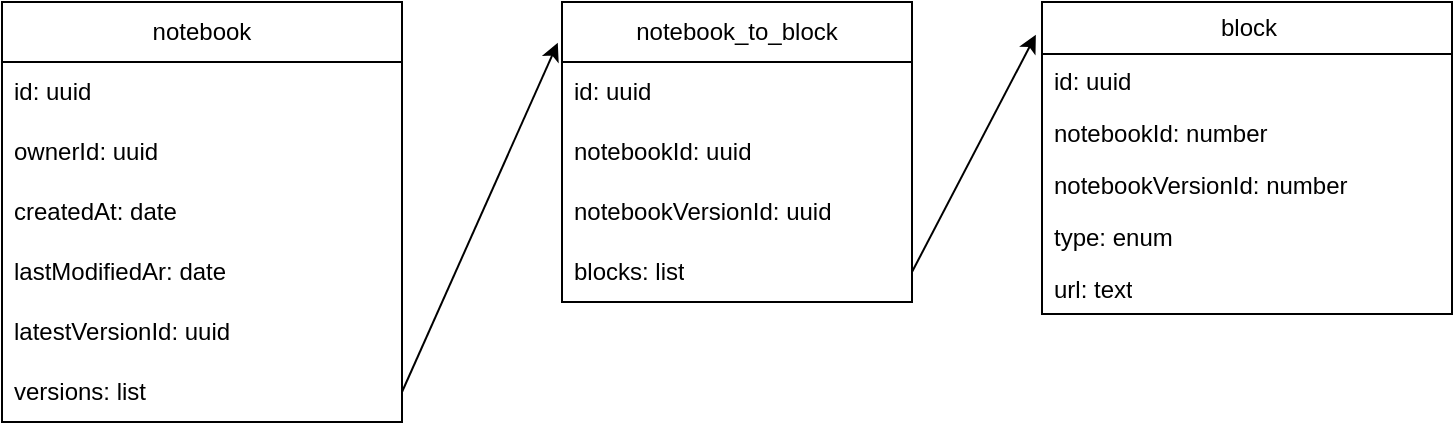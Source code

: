 <mxfile>
    <diagram id="gMmCBs-vi0x17Ax_8i2r" name="Page-1">
        <mxGraphModel dx="1024" dy="1166" grid="1" gridSize="10" guides="1" tooltips="1" connect="1" arrows="1" fold="1" page="1" pageScale="1" pageWidth="850" pageHeight="1100" math="0" shadow="0">
            <root>
                <mxCell id="0"/>
                <mxCell id="1" parent="0"/>
                <mxCell id="2" value="notebook" style="swimlane;fontStyle=0;childLayout=stackLayout;horizontal=1;startSize=30;horizontalStack=0;resizeParent=1;resizeParentMax=0;resizeLast=0;collapsible=1;marginBottom=0;whiteSpace=wrap;html=1;" parent="1" vertex="1">
                    <mxGeometry x="60" y="40" width="200" height="210" as="geometry"/>
                </mxCell>
                <mxCell id="3" value="id: uuid" style="text;strokeColor=none;fillColor=none;align=left;verticalAlign=middle;spacingLeft=4;spacingRight=4;overflow=hidden;points=[[0,0.5],[1,0.5]];portConstraint=eastwest;rotatable=0;whiteSpace=wrap;html=1;" parent="2" vertex="1">
                    <mxGeometry y="30" width="200" height="30" as="geometry"/>
                </mxCell>
                <mxCell id="113" value="ownerId: uuid" style="text;strokeColor=none;fillColor=none;align=left;verticalAlign=middle;spacingLeft=4;spacingRight=4;overflow=hidden;points=[[0,0.5],[1,0.5]];portConstraint=eastwest;rotatable=0;whiteSpace=wrap;html=1;" vertex="1" parent="2">
                    <mxGeometry y="60" width="200" height="30" as="geometry"/>
                </mxCell>
                <mxCell id="114" value="createdAt: date" style="text;strokeColor=none;fillColor=none;align=left;verticalAlign=middle;spacingLeft=4;spacingRight=4;overflow=hidden;points=[[0,0.5],[1,0.5]];portConstraint=eastwest;rotatable=0;whiteSpace=wrap;html=1;" vertex="1" parent="2">
                    <mxGeometry y="90" width="200" height="30" as="geometry"/>
                </mxCell>
                <mxCell id="115" value="lastModifiedAr: date" style="text;strokeColor=none;fillColor=none;align=left;verticalAlign=middle;spacingLeft=4;spacingRight=4;overflow=hidden;points=[[0,0.5],[1,0.5]];portConstraint=eastwest;rotatable=0;whiteSpace=wrap;html=1;" vertex="1" parent="2">
                    <mxGeometry y="120" width="200" height="30" as="geometry"/>
                </mxCell>
                <mxCell id="4" value="latestVersionId: uuid" style="text;strokeColor=none;fillColor=none;align=left;verticalAlign=middle;spacingLeft=4;spacingRight=4;overflow=hidden;points=[[0,0.5],[1,0.5]];portConstraint=eastwest;rotatable=0;whiteSpace=wrap;html=1;" parent="2" vertex="1">
                    <mxGeometry y="150" width="200" height="30" as="geometry"/>
                </mxCell>
                <mxCell id="140" value="versions: list" style="text;strokeColor=none;fillColor=none;align=left;verticalAlign=middle;spacingLeft=4;spacingRight=4;overflow=hidden;points=[[0,0.5],[1,0.5]];portConstraint=eastwest;rotatable=0;whiteSpace=wrap;html=1;" vertex="1" parent="2">
                    <mxGeometry y="180" width="200" height="30" as="geometry"/>
                </mxCell>
                <mxCell id="126" value="block" style="swimlane;fontStyle=0;childLayout=stackLayout;horizontal=1;startSize=26;fillColor=none;horizontalStack=0;resizeParent=1;resizeParentMax=0;resizeLast=0;collapsible=1;marginBottom=0;html=1;" vertex="1" parent="1">
                    <mxGeometry x="580" y="40" width="205" height="156" as="geometry"/>
                </mxCell>
                <mxCell id="127" value="id: uuid" style="text;strokeColor=none;fillColor=none;align=left;verticalAlign=top;spacingLeft=4;spacingRight=4;overflow=hidden;rotatable=0;points=[[0,0.5],[1,0.5]];portConstraint=eastwest;whiteSpace=wrap;html=1;" vertex="1" parent="126">
                    <mxGeometry y="26" width="205" height="26" as="geometry"/>
                </mxCell>
                <mxCell id="128" value="notebookId: number" style="text;strokeColor=none;fillColor=none;align=left;verticalAlign=top;spacingLeft=4;spacingRight=4;overflow=hidden;rotatable=0;points=[[0,0.5],[1,0.5]];portConstraint=eastwest;whiteSpace=wrap;html=1;" vertex="1" parent="126">
                    <mxGeometry y="52" width="205" height="26" as="geometry"/>
                </mxCell>
                <mxCell id="132" value="notebookVersionId: number" style="text;strokeColor=none;fillColor=none;align=left;verticalAlign=top;spacingLeft=4;spacingRight=4;overflow=hidden;rotatable=0;points=[[0,0.5],[1,0.5]];portConstraint=eastwest;whiteSpace=wrap;html=1;" vertex="1" parent="126">
                    <mxGeometry y="78" width="205" height="26" as="geometry"/>
                </mxCell>
                <mxCell id="130" value="type: enum" style="text;strokeColor=none;fillColor=none;align=left;verticalAlign=top;spacingLeft=4;spacingRight=4;overflow=hidden;rotatable=0;points=[[0,0.5],[1,0.5]];portConstraint=eastwest;whiteSpace=wrap;html=1;" vertex="1" parent="126">
                    <mxGeometry y="104" width="205" height="26" as="geometry"/>
                </mxCell>
                <mxCell id="129" value="url: text" style="text;strokeColor=none;fillColor=none;align=left;verticalAlign=top;spacingLeft=4;spacingRight=4;overflow=hidden;rotatable=0;points=[[0,0.5],[1,0.5]];portConstraint=eastwest;whiteSpace=wrap;html=1;" vertex="1" parent="126">
                    <mxGeometry y="130" width="205" height="26" as="geometry"/>
                </mxCell>
                <mxCell id="135" value="notebook_to_block" style="swimlane;fontStyle=0;childLayout=stackLayout;horizontal=1;startSize=30;horizontalStack=0;resizeParent=1;resizeParentMax=0;resizeLast=0;collapsible=1;marginBottom=0;whiteSpace=wrap;html=1;" vertex="1" parent="1">
                    <mxGeometry x="340" y="40" width="175" height="150" as="geometry"/>
                </mxCell>
                <mxCell id="136" value="id: uuid" style="text;strokeColor=none;fillColor=none;align=left;verticalAlign=middle;spacingLeft=4;spacingRight=4;overflow=hidden;points=[[0,0.5],[1,0.5]];portConstraint=eastwest;rotatable=0;whiteSpace=wrap;html=1;" vertex="1" parent="135">
                    <mxGeometry y="30" width="175" height="30" as="geometry"/>
                </mxCell>
                <mxCell id="137" value="notebookId: uuid" style="text;strokeColor=none;fillColor=none;align=left;verticalAlign=middle;spacingLeft=4;spacingRight=4;overflow=hidden;points=[[0,0.5],[1,0.5]];portConstraint=eastwest;rotatable=0;whiteSpace=wrap;html=1;" vertex="1" parent="135">
                    <mxGeometry y="60" width="175" height="30" as="geometry"/>
                </mxCell>
                <mxCell id="138" value="notebookVersionId: uuid&lt;span style=&quot;white-space: pre;&quot;&gt;&#9;&lt;/span&gt;" style="text;strokeColor=none;fillColor=none;align=left;verticalAlign=middle;spacingLeft=4;spacingRight=4;overflow=hidden;points=[[0,0.5],[1,0.5]];portConstraint=eastwest;rotatable=0;whiteSpace=wrap;html=1;" vertex="1" parent="135">
                    <mxGeometry y="90" width="175" height="30" as="geometry"/>
                </mxCell>
                <mxCell id="139" value="blocks: list" style="text;strokeColor=none;fillColor=none;align=left;verticalAlign=middle;spacingLeft=4;spacingRight=4;overflow=hidden;points=[[0,0.5],[1,0.5]];portConstraint=eastwest;rotatable=0;whiteSpace=wrap;html=1;" vertex="1" parent="135">
                    <mxGeometry y="120" width="175" height="30" as="geometry"/>
                </mxCell>
                <mxCell id="142" style="edgeStyle=none;html=1;exitX=1;exitY=0.5;exitDx=0;exitDy=0;entryX=-0.012;entryY=0.136;entryDx=0;entryDy=0;entryPerimeter=0;" edge="1" parent="1" source="140" target="135">
                    <mxGeometry relative="1" as="geometry"/>
                </mxCell>
                <mxCell id="143" style="edgeStyle=none;html=1;exitX=1;exitY=0.5;exitDx=0;exitDy=0;entryX=-0.015;entryY=0.105;entryDx=0;entryDy=0;entryPerimeter=0;" edge="1" parent="1" source="139" target="126">
                    <mxGeometry relative="1" as="geometry"/>
                </mxCell>
            </root>
        </mxGraphModel>
    </diagram>
</mxfile>